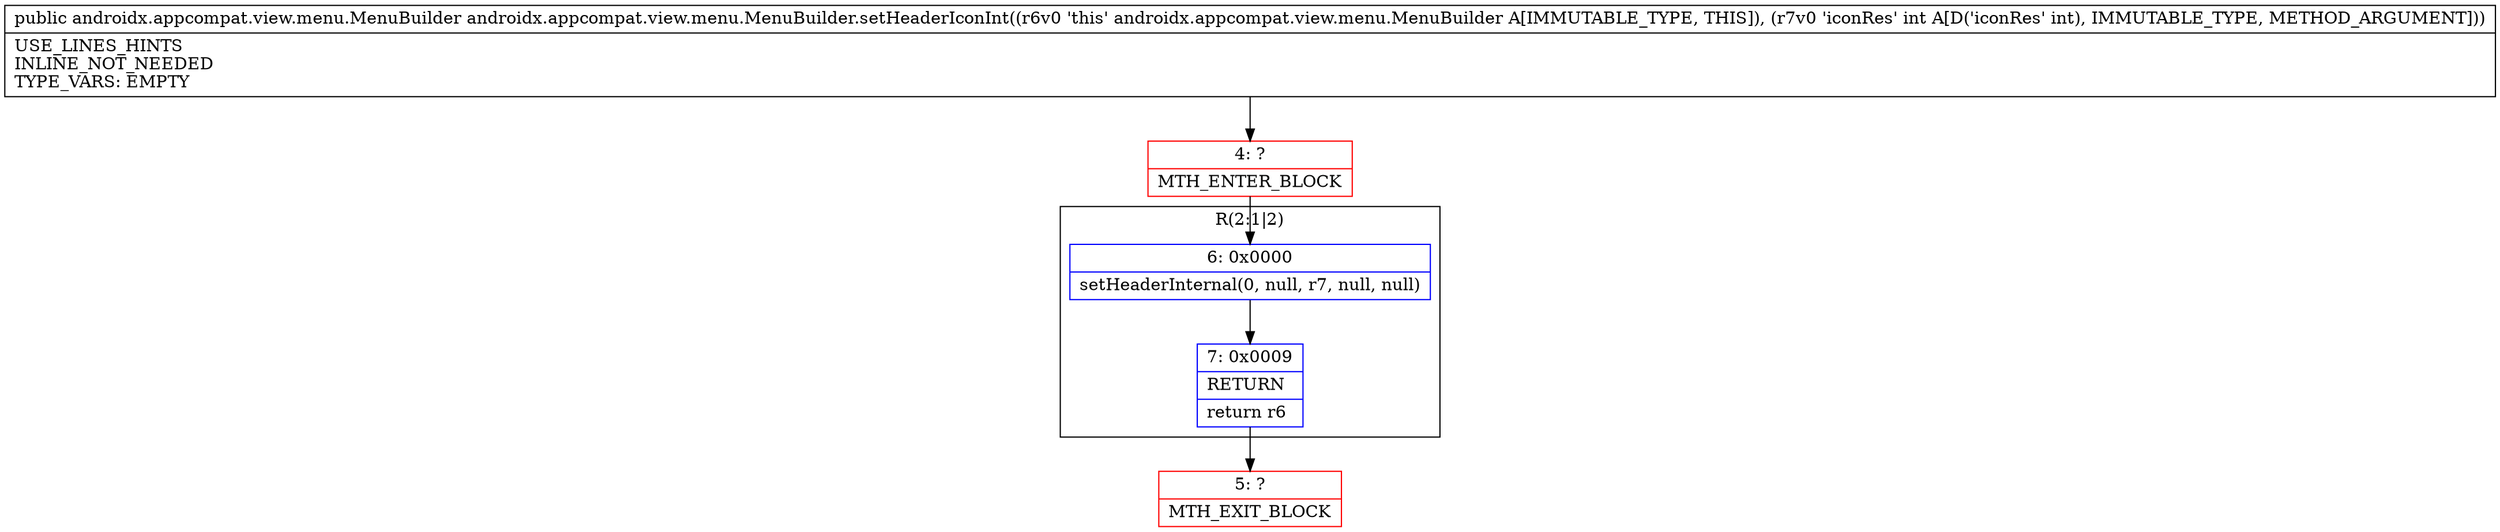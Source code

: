 digraph "CFG forandroidx.appcompat.view.menu.MenuBuilder.setHeaderIconInt(I)Landroidx\/appcompat\/view\/menu\/MenuBuilder;" {
subgraph cluster_Region_1130212539 {
label = "R(2:1|2)";
node [shape=record,color=blue];
Node_6 [shape=record,label="{6\:\ 0x0000|setHeaderInternal(0, null, r7, null, null)\l}"];
Node_7 [shape=record,label="{7\:\ 0x0009|RETURN\l|return r6\l}"];
}
Node_4 [shape=record,color=red,label="{4\:\ ?|MTH_ENTER_BLOCK\l}"];
Node_5 [shape=record,color=red,label="{5\:\ ?|MTH_EXIT_BLOCK\l}"];
MethodNode[shape=record,label="{public androidx.appcompat.view.menu.MenuBuilder androidx.appcompat.view.menu.MenuBuilder.setHeaderIconInt((r6v0 'this' androidx.appcompat.view.menu.MenuBuilder A[IMMUTABLE_TYPE, THIS]), (r7v0 'iconRes' int A[D('iconRes' int), IMMUTABLE_TYPE, METHOD_ARGUMENT]))  | USE_LINES_HINTS\lINLINE_NOT_NEEDED\lTYPE_VARS: EMPTY\l}"];
MethodNode -> Node_4;Node_6 -> Node_7;
Node_7 -> Node_5;
Node_4 -> Node_6;
}

